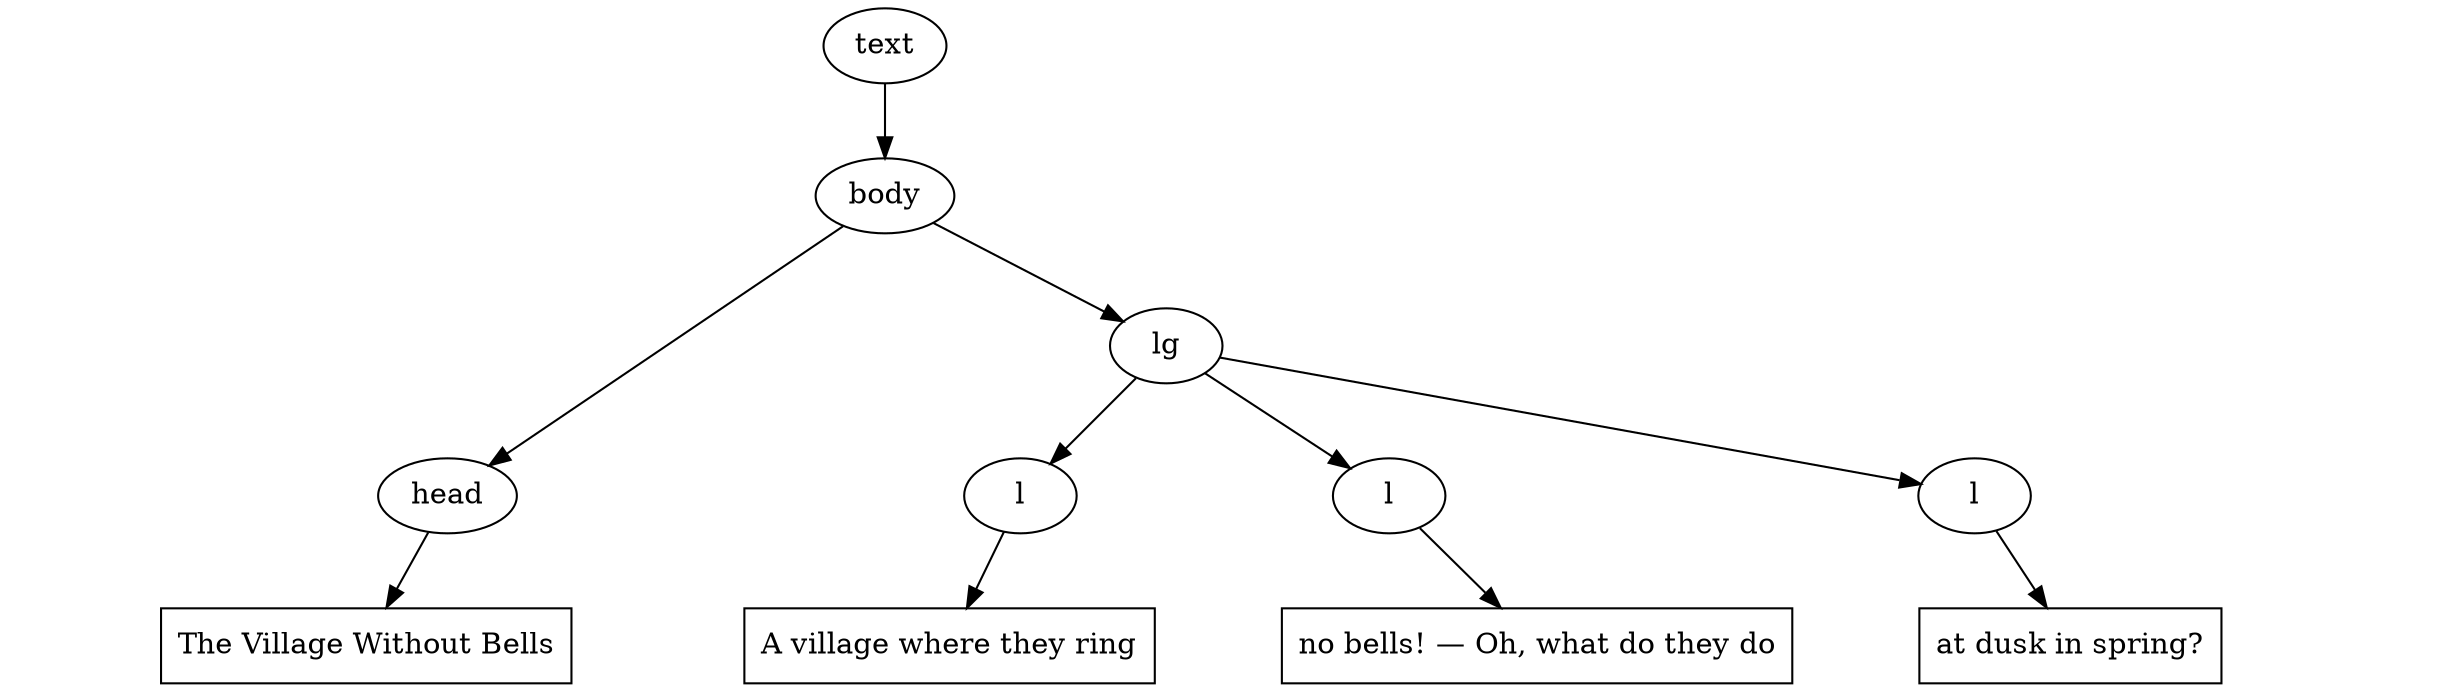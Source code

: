 digraph { 
  node [ordering=out]; 
  subgraph { 
    rank=same; 
start_text_10 [label="text\nstart", shape=point, color=transparent];
end_text_10 [label="text\nend", shape=point, color=transparent];
start_body_10 [label="body\nstart", shape=point, color=transparent];
end_body_10 [label="body\nend", shape=point, color=transparent];
start_head_10 [label="head\nstart", shape=point, color=transparent];
end_head_10 [label="head\nend", shape=point, color=transparent];
pcd7 [shape=box, label="The Village Without Bells"];
start_lg_11 [label="lg\nstart", shape=point, color=transparent];
end_lg_11 [label="lg\nend", shape=point, color=transparent];
start_l_11 [label="l\nstart", shape=point, color=transparent];
end_l_11 [label="l\nend", shape=point, color=transparent];
pcd8 [shape=box, label="A village where they ring"];
start_l_12 [label="l\nstart", shape=point, color=transparent];
end_l_12 [label="l\nend", shape=point, color=transparent];
pcd9 [shape=box, label="no bells! — Oh, what do they do"];
start_l_13 [label="l\nstart", shape=point, color=transparent];
end_l_13 [label="l\nend", shape=point, color=transparent];
pcd10 [shape=box, label="at dusk in spring?"];
  } 

text_10 [label=text, color=black, shape=oval]; 
body_10 [label=body, color=black, shape=oval]; 
head_10 [label=head, color=black, shape=oval]; 
lg_11 [label=lg, color=black, shape=oval]; 
l_11 [label=l, color=black, shape=oval]; 
l_12 [label=l, color=black, shape=oval]; 
l_13 [label=l, color=black, shape=oval]; 

text_10 -> start_text_10 [style=invis, arrowhead=none];
text_10 -> body_10 [color=black];
text_10 -> end_text_10 [style=invis, arrowhead=none];
body_10 -> start_body_10 [style=invis, arrowhead=none];
body_10 -> head_10 [color=black];
body_10 -> lg_11 [color=black];
body_10 -> end_body_10 [style=invis, arrowhead=none];
head_10 -> start_head_10 [style=invis, arrowhead=none];
head_10 -> pcd7 [color=black];
head_10 -> end_head_10 [style=invis, arrowhead=none];
lg_11 -> start_lg_11 [style=invis, arrowhead=none];
lg_11 -> l_11 [color=black];
lg_11 -> l_12 [color=black];
lg_11 -> l_13 [color=black];
lg_11 -> end_lg_11 [style=invis, arrowhead=none];
l_11 -> start_l_11 [style=invis, arrowhead=none];
l_11 -> pcd8 [color=black];
l_11 -> end_l_11 [style=invis, arrowhead=none];
l_12 -> start_l_12 [style=invis, arrowhead=none];
l_12 -> pcd9 [color=black];
l_12 -> end_l_12 [style=invis, arrowhead=none];
l_13 -> start_l_13 [style=invis, arrowhead=none];
l_13 -> pcd10 [color=black];
l_13 -> end_l_13 [style=invis, arrowhead=none];
}
